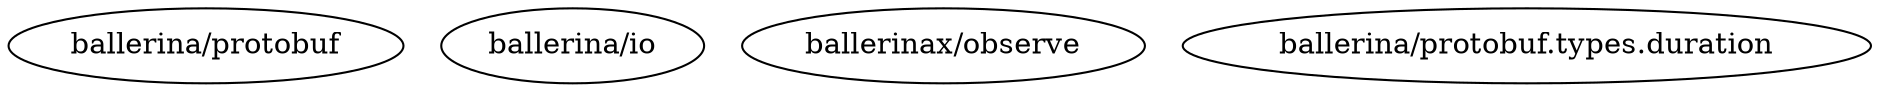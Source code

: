 digraph "samejs/app:0.1.0" {
    "ballerina/protobuf"
    "ballerina/io"
    "ballerinax/observe"

    "ballerina/protobuf"
    "ballerina/protobuf.types.duration"
}
